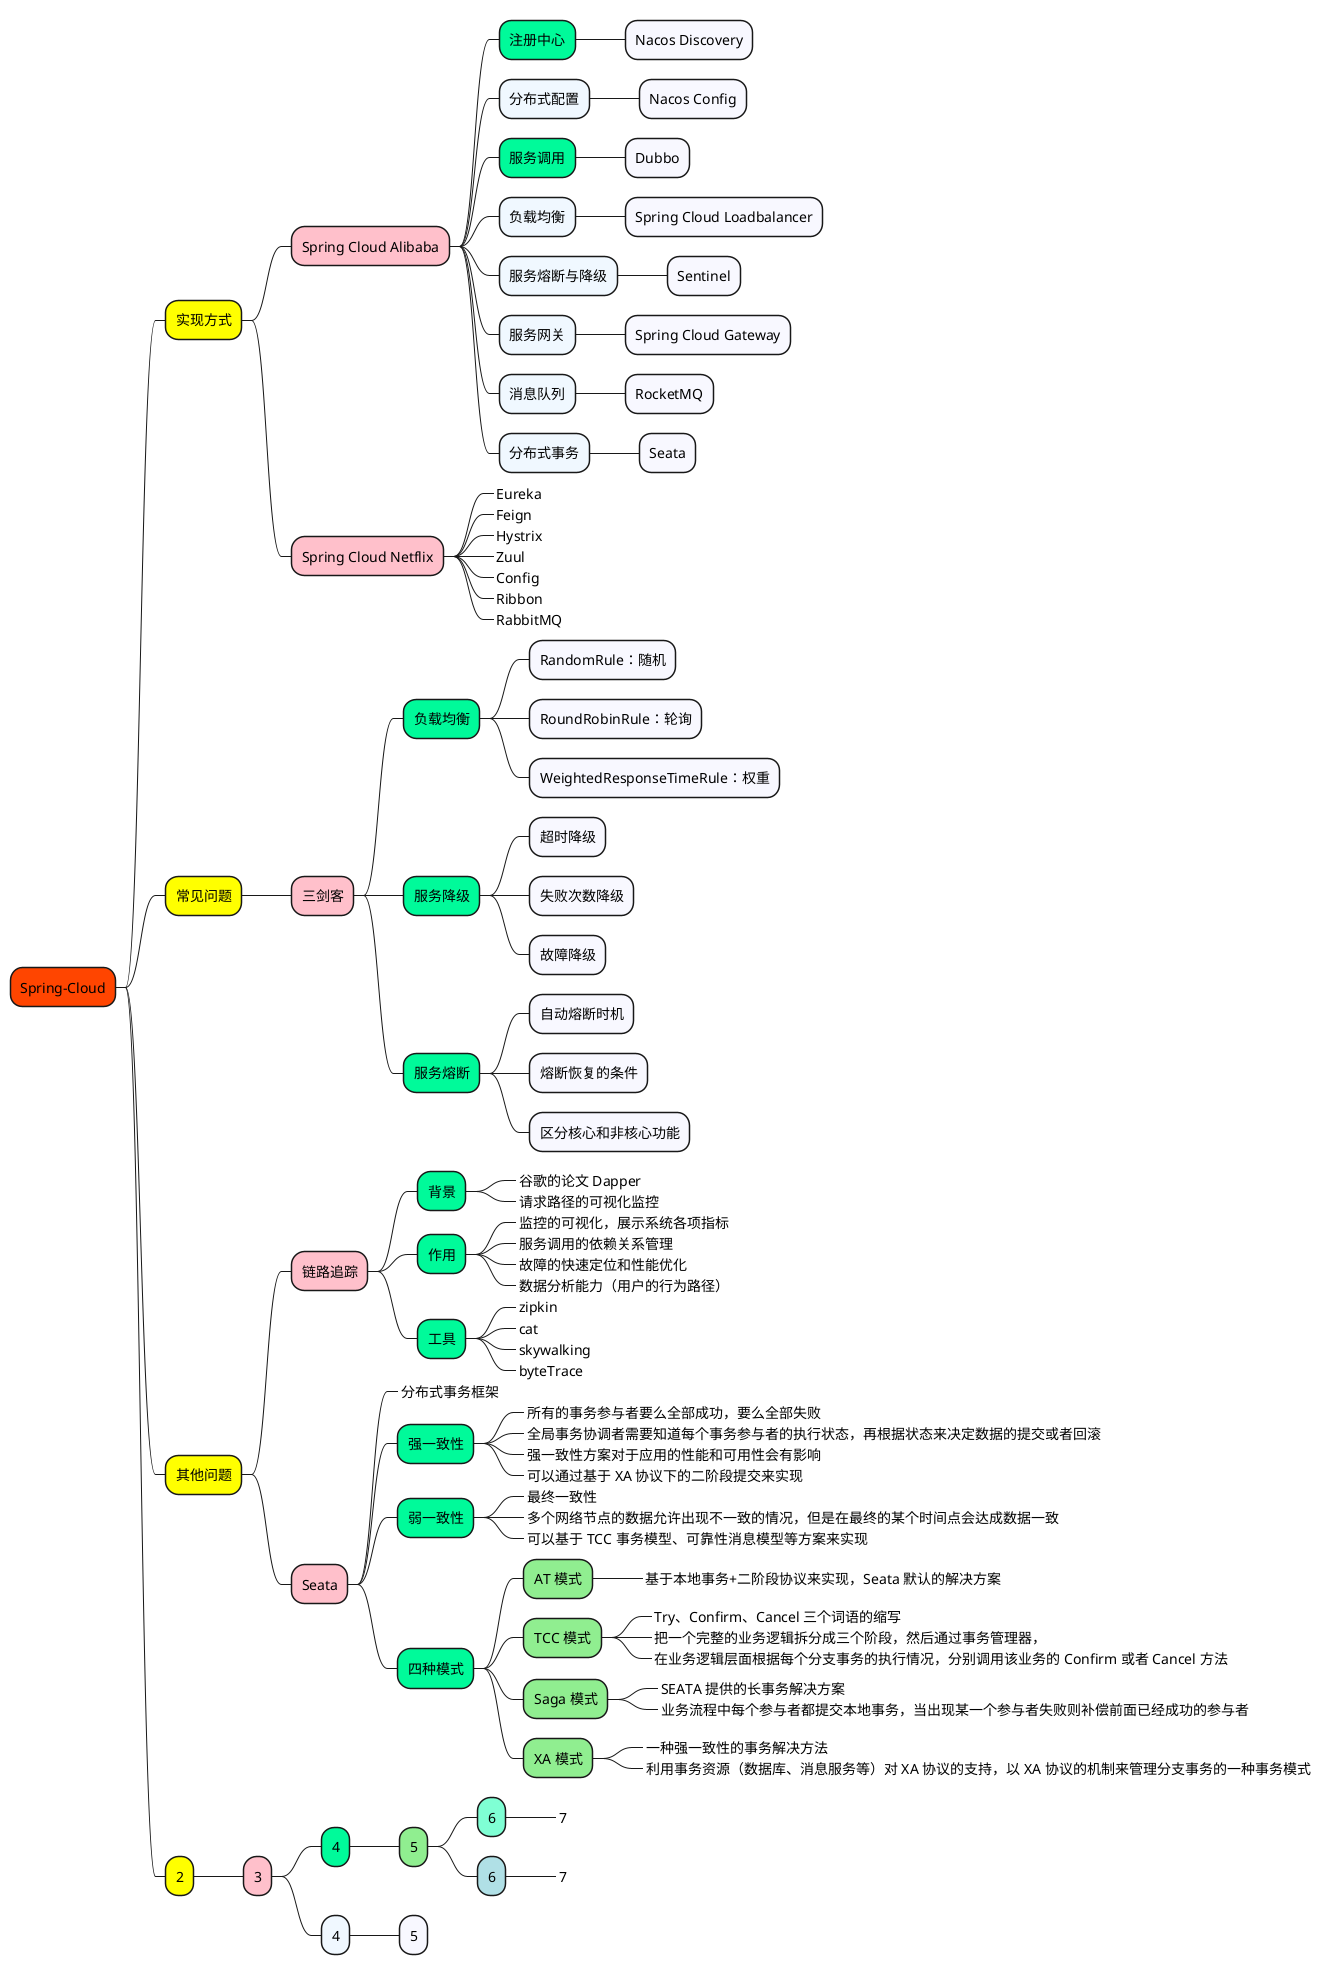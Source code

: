 @startmindmap

+[#OrangeRed] Spring-Cloud

++[#yellow] 实现方式

+++[#Pink] Spring Cloud Alibaba
++++[#MediumSpringGreen] 注册中心
+++++[#GhostWhite] Nacos Discovery
++++[#AliceBlue] 分布式配置
+++++[#GhostWhite] Nacos Config
++++[#MediumSpringGreen] 服务调用
+++++[#GhostWhite] Dubbo
++++[#AliceBlue] 负载均衡
+++++[#GhostWhite] Spring Cloud Loadbalancer
++++[#AliceBlue] 服务熔断与降级
+++++[#GhostWhite] Sentinel
++++[#AliceBlue] 服务网关
+++++[#GhostWhite] Spring Cloud Gateway
++++[#AliceBlue] 消息队列
+++++[#GhostWhite] RocketMQ
++++[#AliceBlue] 分布式事务
+++++[#GhostWhite] Seata


+++[#Pink] Spring Cloud Netflix
++++[#AliceBlue]_ Eureka
++++[#AliceBlue]_ Feign
++++[#AliceBlue]_ Hystrix
++++[#AliceBlue]_ Zuul
++++[#AliceBlue]_ Config
++++[#AliceBlue]_ Ribbon
++++[#AliceBlue]_ RabbitMQ


++[#yellow] 常见问题

+++[#Pink] 三剑客

++++[#MediumSpringGreen] 负载均衡
+++++[#GhostWhite] RandomRule：随机
+++++[#GhostWhite] RoundRobinRule：轮询
+++++[#GhostWhite] WeightedResponseTimeRule：权重

++++[#MediumSpringGreen] 服务降级
+++++[#GhostWhite] 超时降级
+++++[#GhostWhite] 失败次数降级
+++++[#GhostWhite] 故障降级

++++[#MediumSpringGreen] 服务熔断
+++++[#GhostWhite] 自动熔断时机
+++++[#GhostWhite] 熔断恢复的条件
+++++[#GhostWhite] 区分核心和非核心功能


++[#yellow] 其他问题

+++[#Pink] 链路追踪

++++[#MediumSpringGreen] 背景
+++++[#GhostWhite]_ 谷歌的论文 Dapper
+++++[#GhostWhite]_ 请求路径的可视化监控

++++[#MediumSpringGreen] 作用
+++++[#GhostWhite]_ 监控的可视化，展示系统各项指标
+++++[#GhostWhite]_ 服务调用的依赖关系管理
+++++[#GhostWhite]_ 故障的快速定位和性能优化
+++++[#GhostWhite]_ 数据分析能力（用户的行为路径）

++++[#MediumSpringGreen] 工具
+++++[#GhostWhite]_ zipkin
+++++[#GhostWhite]_ cat
+++++[#GhostWhite]_ skywalking
+++++[#GhostWhite]_ byteTrace


+++[#Pink] Seata

++++[#MediumSpringGreen]_ 分布式事务框架

++++[#MediumSpringGreen] 强一致性
+++++[#LightGreen]_ 所有的事务参与者要么全部成功，要么全部失败
+++++[#LightGreen]_ 全局事务协调者需要知道每个事务参与者的执行状态，再根据状态来决定数据的提交或者回滚
+++++[#LightGreen]_ 强一致性方案对于应用的性能和可用性会有影响
+++++[#LightGreen]_ 可以通过基于 XA 协议下的二阶段提交来实现

++++[#MediumSpringGreen] 弱一致性
+++++[#LightGreen]_ 最终一致性
+++++[#LightGreen]_ 多个网络节点的数据允许出现不一致的情况，但是在最终的某个时间点会达成数据一致
+++++[#LightGreen]_ 可以基于 TCC 事务模型、可靠性消息模型等方案来实现

++++[#MediumSpringGreen] 四种模式
+++++[#LightGreen] AT 模式
++++++[#Aquamarine]_ 基于本地事务+二阶段协议来实现，Seata 默认的解决方案
+++++[#LightGreen] TCC 模式
++++++[#Aquamarine]_ Try、Confirm、Cancel 三个词语的缩写
++++++[#Aquamarine]_ 把一个完整的业务逻辑拆分成三个阶段，然后通过事务管理器，
++++++[#Aquamarine]_ 在业务逻辑层面根据每个分支事务的执行情况，分别调用该业务的 Confirm 或者 Cancel 方法
+++++[#LightGreen] Saga 模式
++++++[#Aquamarine]_ SEATA 提供的长事务解决方案
++++++[#Aquamarine]_ 业务流程中每个参与者都提交本地事务，当出现某一个参与者失败则补偿前面已经成功的参与者
+++++[#LightGreen] XA 模式
++++++[#Aquamarine]_ 一种强一致性的事务解决方法
++++++[#Aquamarine]_ 利用事务资源（数据库、消息服务等）对 XA 协议的支持，以 XA 协议的机制来管理分支事务的一种事务模式



++[#yellow] 2

+++[#Pink] 3

++++[#MediumSpringGreen] 4
+++++[#LightGreen] 5
++++++[#Aquamarine] 6
+++++++[#Aquamarine]_ 7
++++++[#PowderBlue] 6
+++++++[#PowderBlue]_ 7
++++[#AliceBlue] 4
+++++[#GhostWhite] 5

@endmindmap